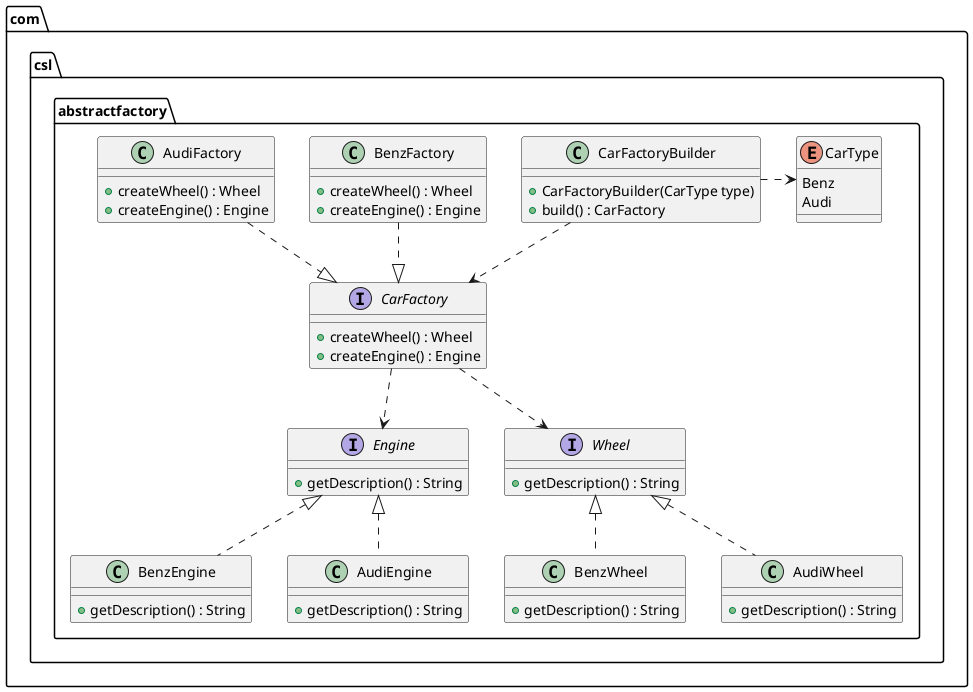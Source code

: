 @startuml
package com.csl.abstractfactory {
    interface CarFactory {
        + createWheel() : Wheel
        + createEngine() : Engine
    }
    class BenzFactory {
        + createWheel() : Wheel
        + createEngine() : Engine
    }
    class AudiFactory {
        + createWheel() : Wheel
        + createEngine() : Engine
    }
    interface Wheel {
        + getDescription() : String
    }
    class BenzWheel {
        + getDescription() : String
    }
    class AudiWheel {
        + getDescription() : String
    }
    interface Engine {
        + getDescription() : String
    }
    class BenzEngine {
        + getDescription() : String
    }
    class AudiEngine {
        + getDescription() : String
    }
    enum CarType {
        Benz
        Audi
    }
    class CarFactoryBuilder {
        + CarFactoryBuilder(CarType type)
        + build() : CarFactory
    }
}
CarFactoryBuilder .> CarType
CarFactoryBuilder ..> CarFactory
CarFactory ..> Engine
CarFactory ..> Wheel
BenzFactory ..|> CarFactory
AudiFactory ..|> CarFactory
BenzWheel .up.|> Wheel
AudiWheel .up.|> Wheel
BenzEngine .up.|> Engine
AudiEngine .up.|> Engine
@enduml
